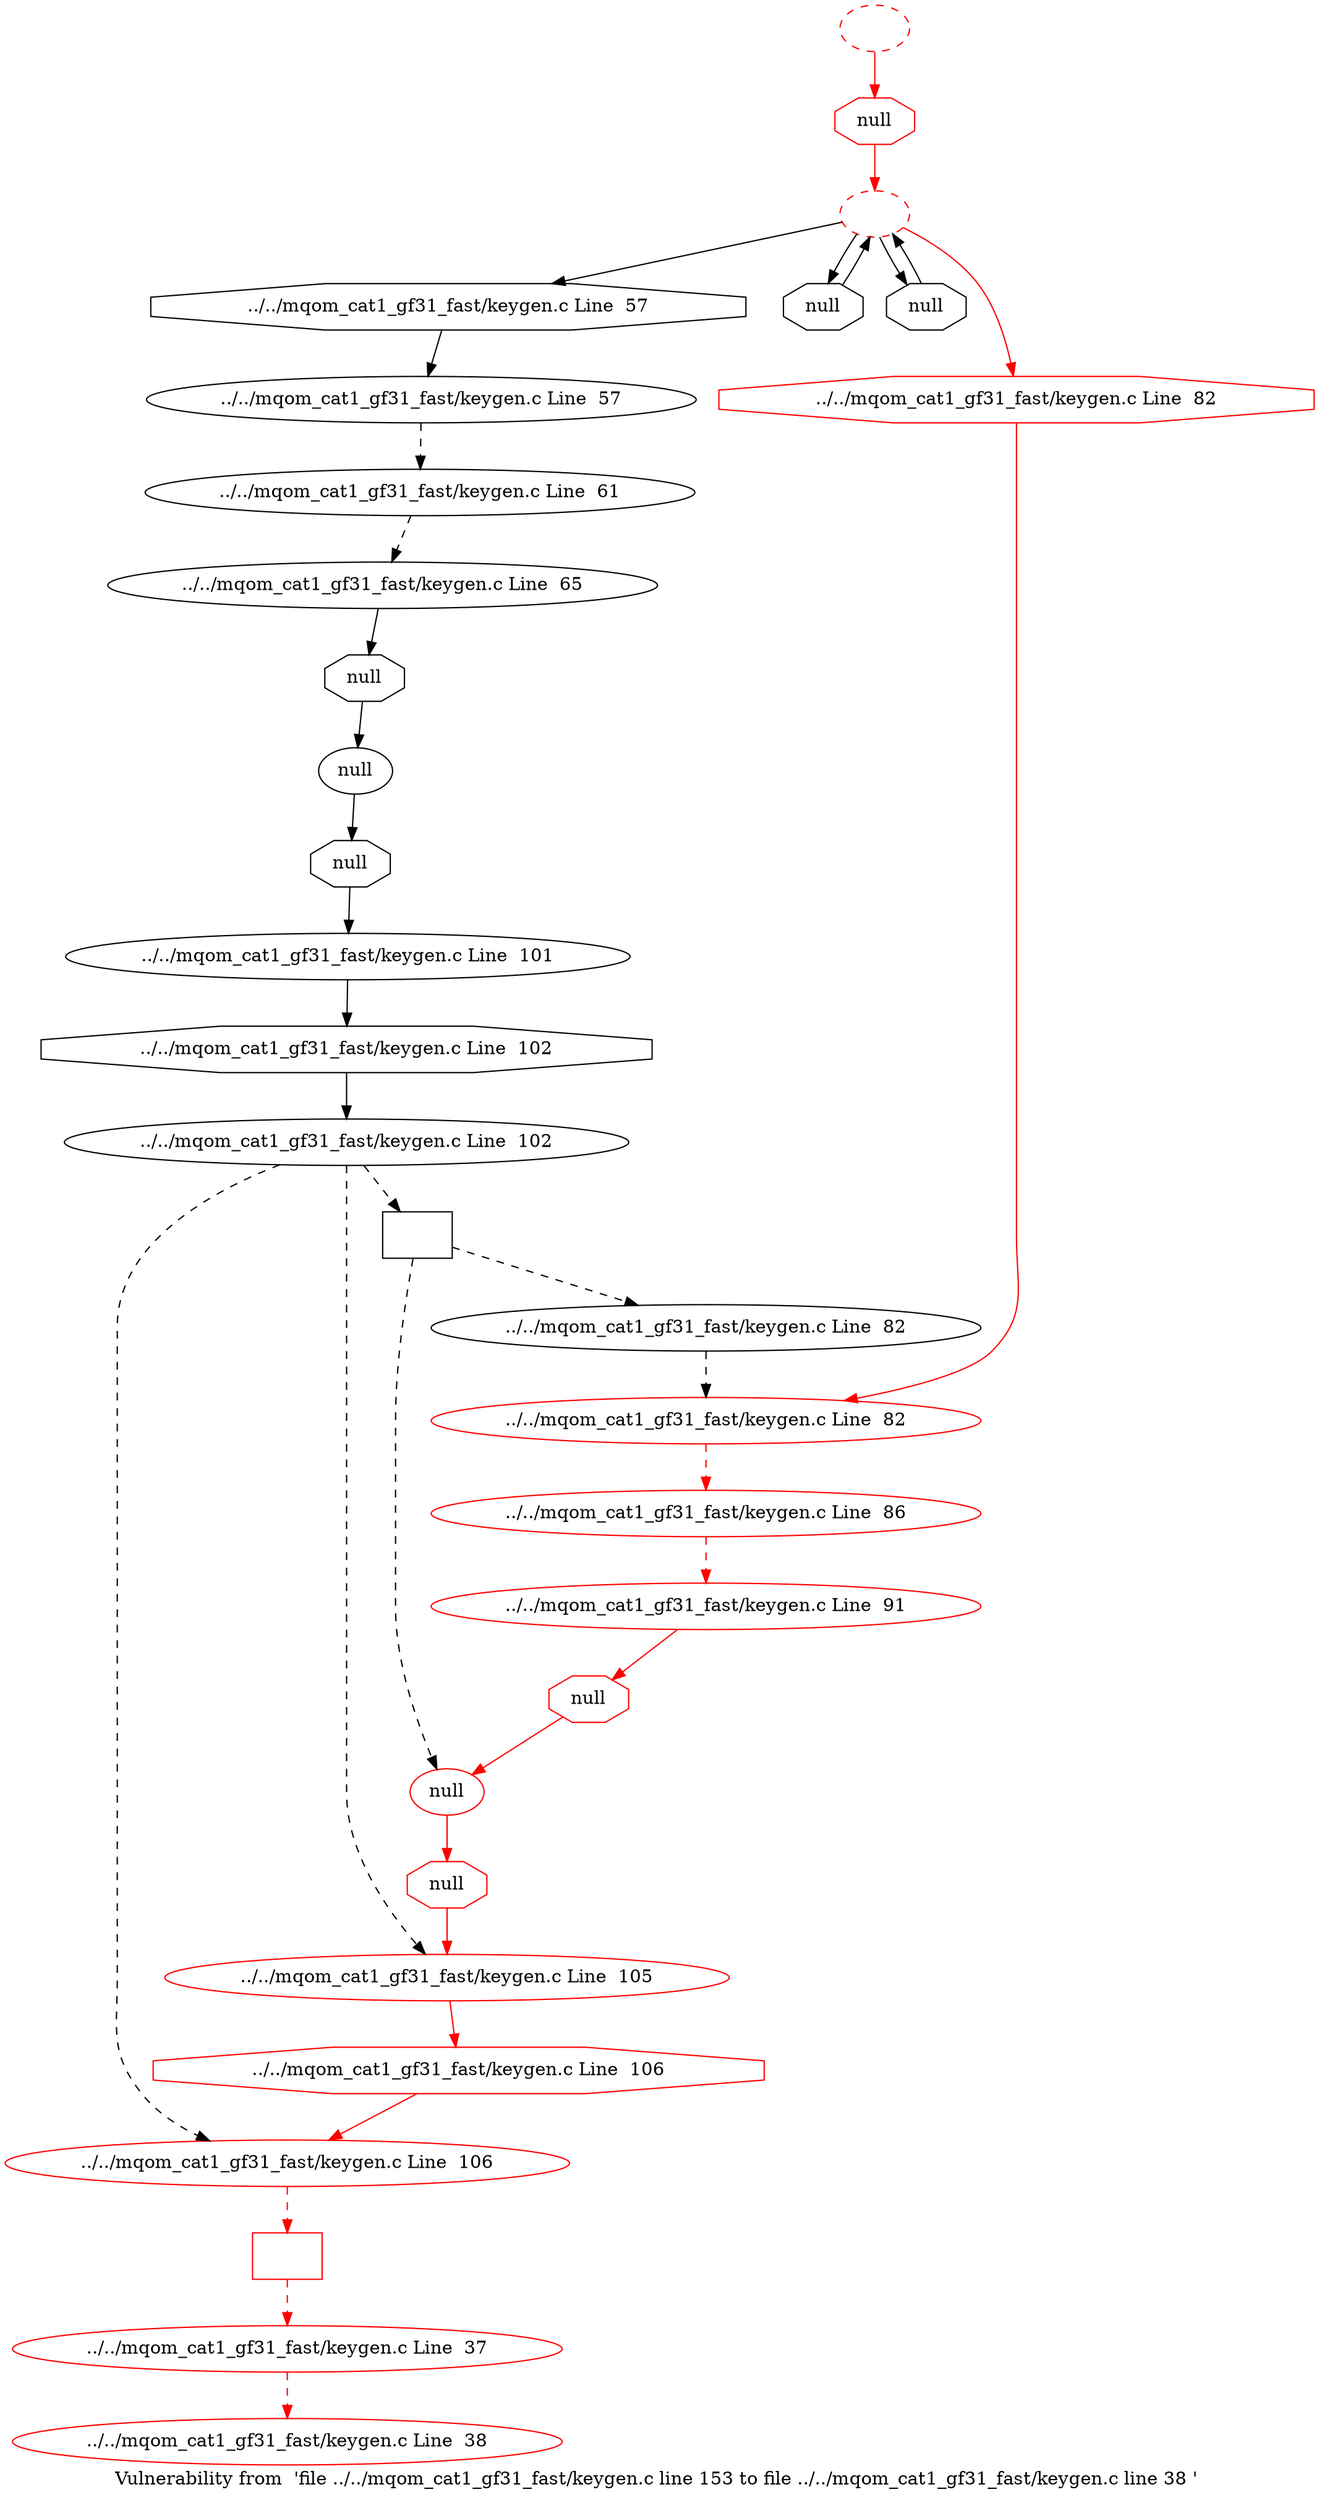 digraph "Vulnerability from 'file ../../mqom_cat1_gf31_fast/keygen.c line 153 to file ../../mqom_cat1_gf31_fast/keygen.c line 38 '  "{
label="Vulnerability from  'file ../../mqom_cat1_gf31_fast/keygen.c line 153 to file ../../mqom_cat1_gf31_fast/keygen.c line 38 ' ";
node_487[shape=ellipse,style=solid,label="../../mqom_cat1_gf31_fast/keygen.c Line  65"]
node_489[shape=octagon,style=solid,label="null"]
"node_487"->"node_489"
node_488[shape=ellipse,style=solid,label="null"]
node_507[shape=octagon,style=solid,label="null"]
"node_488"->"node_507"
"node_489"->"node_488"
node_486[shape=ellipse,style=solid,label="../../mqom_cat1_gf31_fast/keygen.c Line  61"]
"node_486"->"node_487" [style=dashed]
node_485[shape=ellipse,style=dashed,label="", color=red]
node_484[shape=octagon,style=solid,label="../../mqom_cat1_gf31_fast/keygen.c Line  57"]
"node_485"->"node_484"
node_501[shape=octagon,style=solid,label="null"]
"node_485"->"node_501"
node_506[shape=octagon,style=solid,label="null"]
"node_485"->"node_506"
node_492[shape=octagon,style=solid,label="../../mqom_cat1_gf31_fast/keygen.c Line  82", color=red]
"node_485"->"node_492" [color=red]
node_483[shape=ellipse,style=solid,label="../../mqom_cat1_gf31_fast/keygen.c Line  57"]
"node_484"->"node_483"
"node_483"->"node_486" [style=dashed]
node_482[shape=ellipse,style=solid,label="../../mqom_cat1_gf31_fast/keygen.c Line  38", color=red]
node_481[shape=ellipse,style=solid,label="../../mqom_cat1_gf31_fast/keygen.c Line  37", color=red]
"node_481"->"node_482" [color=red, style=dashed]
node_493[shape=ellipse,style=solid,label="../../mqom_cat1_gf31_fast/keygen.c Line  86", color=red]
node_494[shape=ellipse,style=solid,label="../../mqom_cat1_gf31_fast/keygen.c Line  91", color=red]
"node_493"->"node_494" [color=red, style=dashed]
node_496[shape=octagon,style=solid,label="null", color=red]
"node_494"->"node_496" [color=red]
node_495[shape=ellipse,style=solid,label="null", color=red]
node_508[shape=octagon,style=solid,label="null", color=red]
"node_495"->"node_508" [color=red]
"node_496"->"node_495" [color=red]
node_497[shape=ellipse,style=solid,label="../../mqom_cat1_gf31_fast/keygen.c Line  101"]
node_499[shape=octagon,style=solid,label="../../mqom_cat1_gf31_fast/keygen.c Line  102"]
"node_497"->"node_499"
node_498[shape=ellipse,style=solid,label="../../mqom_cat1_gf31_fast/keygen.c Line  102"]
node_500[shape=ellipse,style=solid,label="../../mqom_cat1_gf31_fast/keygen.c Line  105", color=red]
"node_498"->"node_500" [style=dashed]
node_503[shape=ellipse,style=solid,label="../../mqom_cat1_gf31_fast/keygen.c Line  106", color=red]
"node_498"->"node_503" [style=dashed]
node_509[shape=box,style=solid,label=""]
"node_498"->"node_509" [style=dashed]
"node_499"->"node_498"
node_504[shape=octagon,style=solid,label="../../mqom_cat1_gf31_fast/keygen.c Line  106", color=red]
"node_500"->"node_504" [color=red]
"node_501"->"node_485"
node_502[shape=ellipse,style=dashed,label="", color=red]
node_505[shape=octagon,style=solid,label="null", color=red]
"node_502"->"node_505" [color=red]
node_510[shape=box,style=solid,label="", color=red]
"node_503"->"node_510" [color=red, style=dashed]
"node_504"->"node_503" [color=red]
"node_505"->"node_485" [color=red]
"node_506"->"node_485"
"node_507"->"node_497"
"node_508"->"node_500" [color=red]
"node_509"->"node_495" [style=dashed]
node_490[shape=ellipse,style=solid,label="../../mqom_cat1_gf31_fast/keygen.c Line  82"]
"node_509"->"node_490" [style=dashed]
"node_510"->"node_481" [color=red, style=dashed]
node_491[shape=ellipse,style=solid,label="../../mqom_cat1_gf31_fast/keygen.c Line  82", color=red]
"node_490"->"node_491" [style=dashed]
"node_491"->"node_493" [color=red, style=dashed]
"node_492"->"node_491" [color=red]
}

